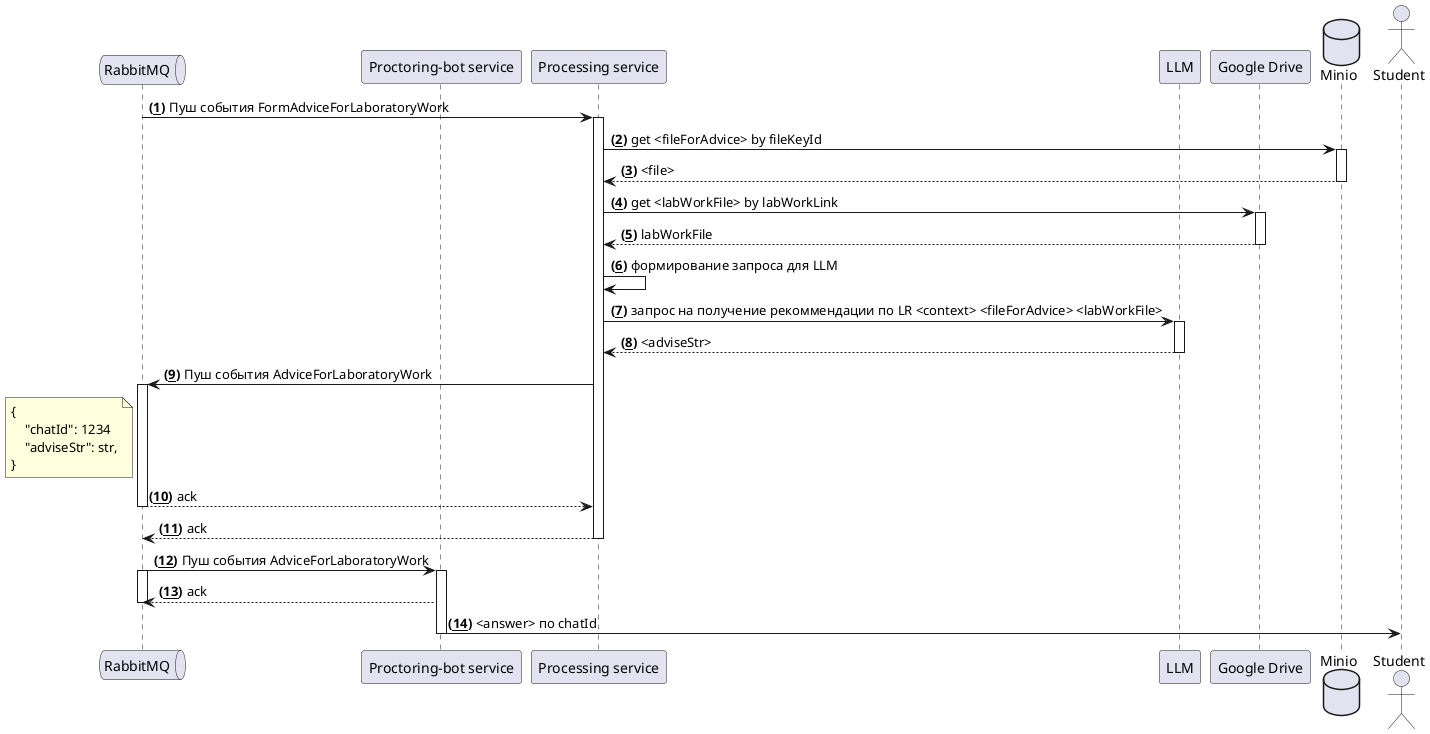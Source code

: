@startuml

autonumber "<b>(<u>##</u>)"


queue "RabbitMQ" as rmq

participant "Proctoring-bot service" as pbs
participant "Processing service" as ps

participant "LLM" as llm
participant "Google Drive" as gd
database Minio as minio
actor Student as stud

' эта часть уже написана

rmq -> ps++: Пуш события FormAdviceForLaboratoryWork

ps -> minio++ : get <fileForAdvice> by fileKeyId
ps <-- minio--: <file>

ps -> gd++ : get <labWorkFile> by labWorkLink
ps <-- gd-- : labWorkFile
ps -> ps : формирование запроса для LLM
ps -> llm++ : запрос на получение рекоммендации по LR <context> <fileForAdvice> <labWorkFile>
ps <-- llm-- : <adviseStr>
ps -> rmq++ : Пуш события AdviceForLaboratoryWork
    note left rmq
        {
            "chatId": 1234
            "adviseStr": str,
        }
    end note
ps <-- rmq--: ack

rmq <-- ps-- : ack

' Обработка события UserAnswer
rmq -> pbs++ : Пуш события AdviceForLaboratoryWork
rmq++
rmq <-- pbs : ack
deactivate rmq
pbs -> stud : <answer> по chatId
pbs--

@enduml